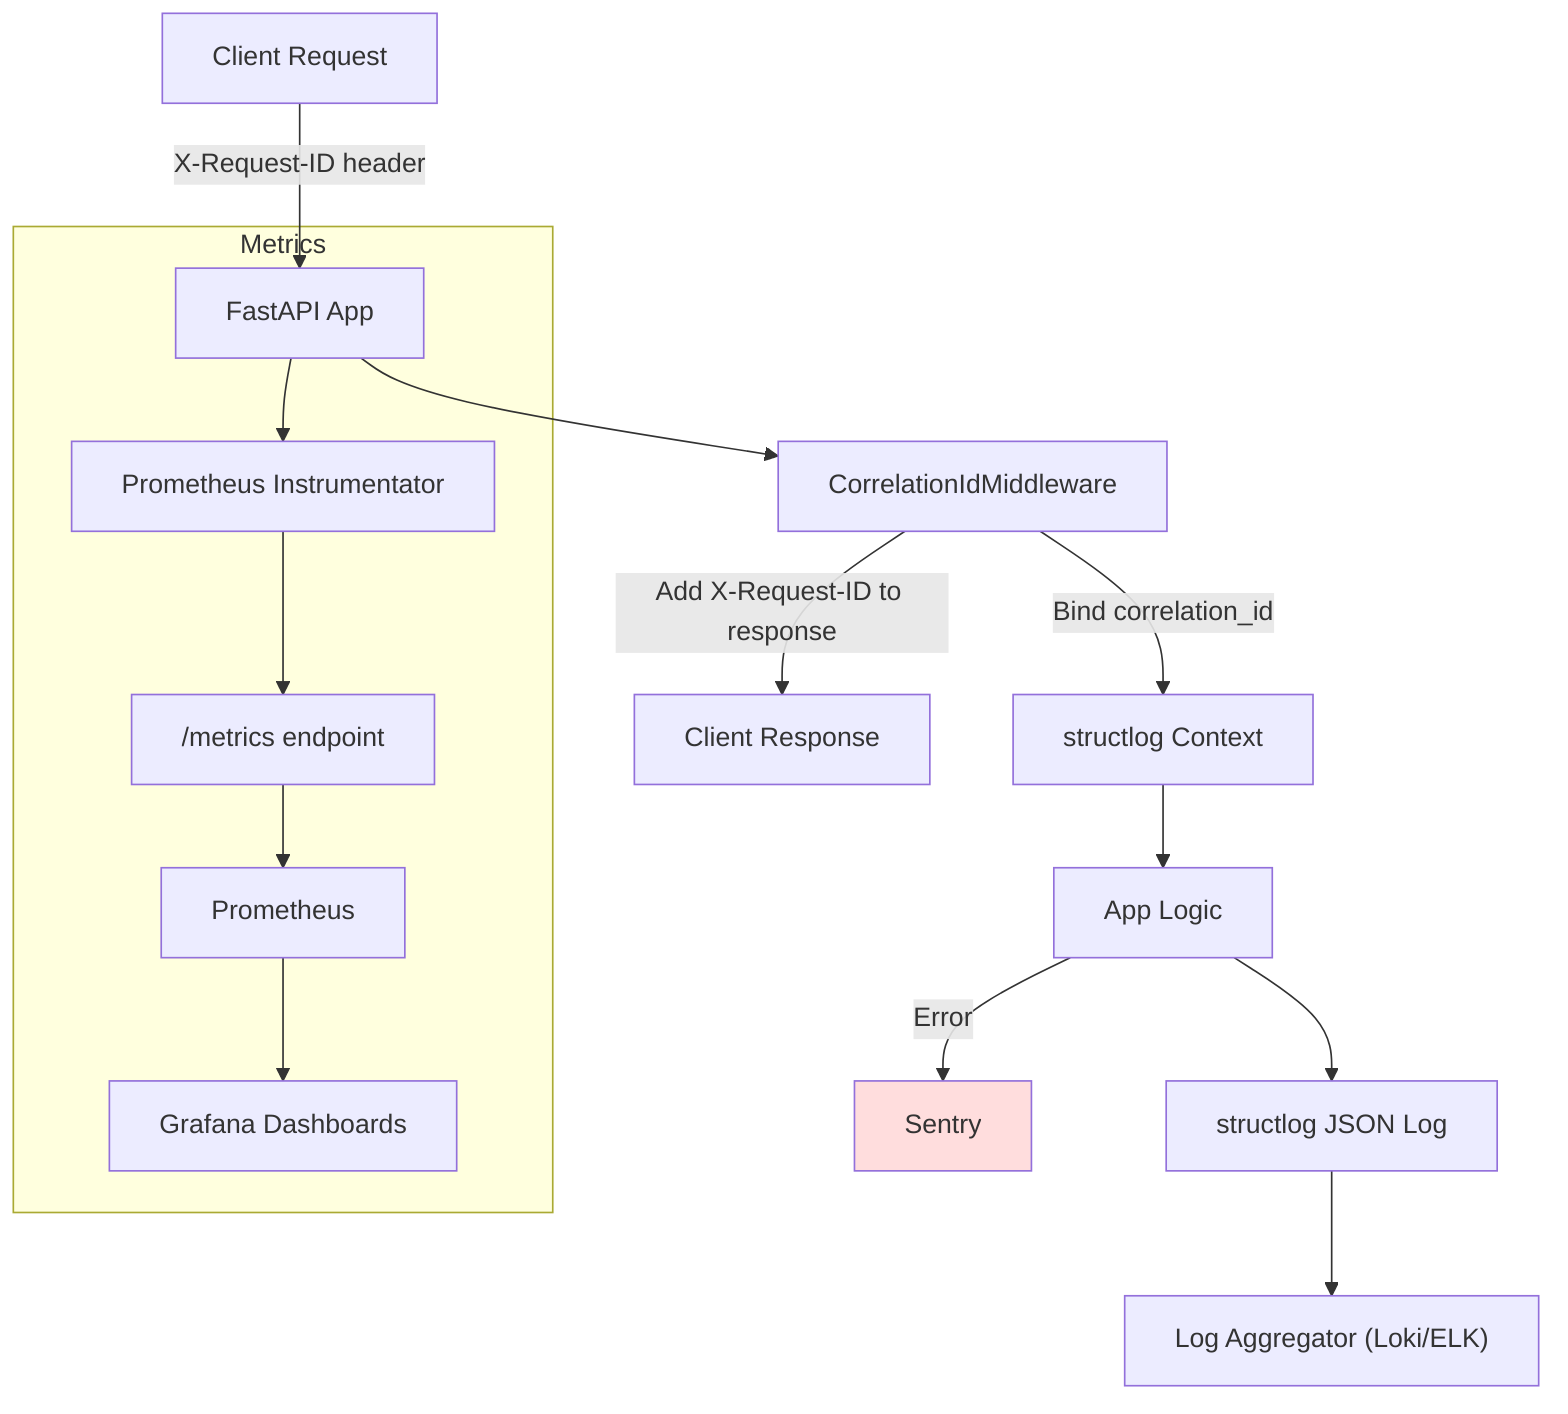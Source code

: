 %% Enhanced Logging & Monitoring Architecture
%% Shows flow of requests, correlation IDs, structlog, Prometheus, Sentry, and log aggregation

flowchart TD
    A["Client Request"] -->|"X-Request-ID header"| B["FastAPI App"]
    B --> C["CorrelationIdMiddleware"]
    C -->|"Bind correlation_id"| D["structlog Context"]
    D --> E["App Logic"]
    E --> F["structlog JSON Log"]
    F --> G["Log Aggregator (Loki/ELK)"]
    C -->|"Add X-Request-ID to response"| H["Client Response"]
    subgraph Metrics
        B --> I["Prometheus Instrumentator"]
        I --> J["/metrics endpoint"]
        J --> K["Prometheus"]
        K --> L["Grafana Dashboards"]
    end
    E -->|"Error"| M["Sentry"]
    style M fill:#fdd
